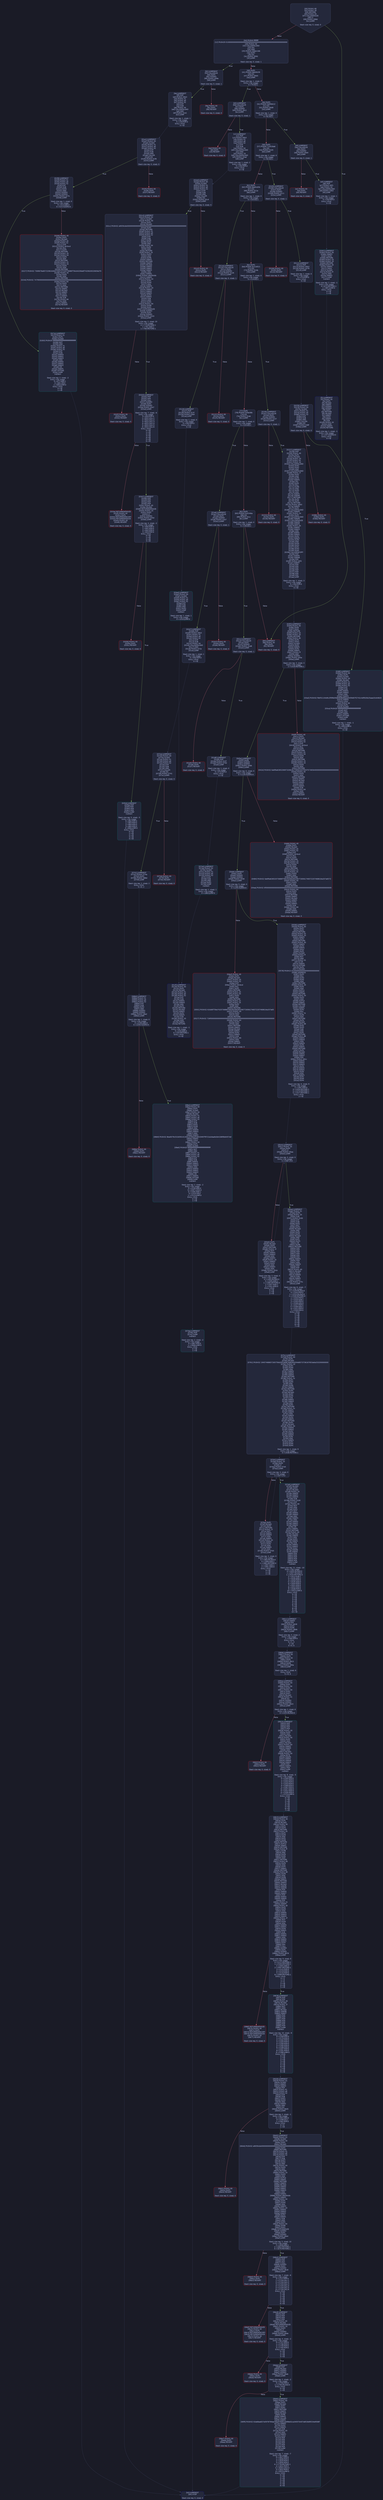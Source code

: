 digraph G {
    node [shape=box, style="filled, rounded", color="#565f89", fontcolor="#c0caf5", fontname="Helvetica", fillcolor="#24283b"];
    edge [color="#414868", fontcolor="#c0caf5", fontname="Helvetica"];
    bgcolor="#1a1b26";
    0 [ label = "[00] PUSH1 80
[02] PUSH1 40
[04] MSTORE
[05] PUSH1 04
[07] CALLDATASIZE
[08] LT
[09] PUSH2 008d
[0c] JUMPI

Stack size req: 0, sizeΔ: 0
" shape = invhouse]
    1 [ label = "[0d] PUSH4 ffffffff
[12] PUSH29 0100000000000000000000000000000000000000000000000000000000
[30] PUSH1 00
[32] CALLDATALOAD
[33] DIV
[34] AND
[35] PUSH4 046dc166
[3a] DUP2
[3b] EQ
[3c] PUSH2 0092
[3f] JUMPI

Stack size req: 0, sizeΔ: 1
"]
    2 [ label = "[40] DUP1
[41] PUSH4 06b091f9
[46] EQ
[47] PUSH2 00b5
[4a] JUMPI

Stack size req: 1, sizeΔ: 0
Entry->Op usage:
	0->70:EQ:1
"]
    3 [ label = "[4b] DUP1
[4c] PUSH4 5d00bb12
[51] EQ
[52] PUSH2 00d9
[55] JUMPI

Stack size req: 1, sizeΔ: 0
Entry->Op usage:
	0->81:EQ:1
"]
    4 [ label = "[56] DUP1
[57] PUSH4 715018a6
[5c] EQ
[5d] PUSH2 0105
[60] JUMPI

Stack size req: 1, sizeΔ: 0
Entry->Op usage:
	0->92:EQ:1
"]
    5 [ label = "[61] DUP1
[62] PUSH4 8da5cb5b
[67] EQ
[68] PUSH2 011a
[6b] JUMPI

Stack size req: 1, sizeΔ: 0
Entry->Op usage:
	0->103:EQ:1
"]
    6 [ label = "[6c] DUP1
[6d] PUSH4 dc21d521
[72] EQ
[73] PUSH2 014b
[76] JUMPI

Stack size req: 1, sizeΔ: 0
Entry->Op usage:
	0->114:EQ:1
"]
    7 [ label = "[77] DUP1
[78] PUSH4 f2fde38b
[7d] EQ
[7e] PUSH2 01ab
[81] JUMPI

Stack size req: 1, sizeΔ: 0
Entry->Op usage:
	0->125:EQ:1
"]
    8 [ label = "[82] DUP1
[83] PUSH4 fc0c546a
[88] EQ
[89] PUSH2 01cc
[8c] JUMPI

Stack size req: 1, sizeΔ: 0
Entry->Op usage:
	0->136:EQ:1
"]
    9 [ label = "[8d] JUMPDEST
[8e] PUSH1 00
[90] DUP1
[91] REVERT

Stack size req: 0, sizeΔ: 0
" color = "red"]
    10 [ label = "[92] JUMPDEST
[93] CALLVALUE
[94] DUP1
[95] ISZERO
[96] PUSH2 009e
[99] JUMPI

Stack size req: 0, sizeΔ: 1
"]
    11 [ label = "[9a] PUSH1 00
[9c] DUP1
[9d] REVERT

Stack size req: 0, sizeΔ: 0
" color = "red"]
    12 [ label = "[9e] JUMPDEST
[9f] POP
[a0] PUSH2 00b3
[a3] PUSH1 01
[a5] PUSH1 a0
[a7] PUSH1 02
[a9] EXP
[aa] SUB
[ab] PUSH1 04
[ad] CALLDATALOAD
[ae] AND
[af] PUSH2 01e1
[b2] JUMP

Stack size req: 1, sizeΔ: 1
Entry->Op usage:
	0->159:POP:0
Entry->Exit:
	0->😵
"]
    13 [ label = "[b3] JUMPDEST
[b4] STOP

Stack size req: 0, sizeΔ: 0
" color = "darkblue"]
    14 [ label = "[b5] JUMPDEST
[b6] CALLVALUE
[b7] DUP1
[b8] ISZERO
[b9] PUSH2 00c1
[bc] JUMPI

Stack size req: 0, sizeΔ: 1
"]
    15 [ label = "[bd] PUSH1 00
[bf] DUP1
[c0] REVERT

Stack size req: 0, sizeΔ: 0
" color = "red"]
    16 [ label = "[c1] JUMPDEST
[c2] POP
[c3] PUSH2 00b3
[c6] PUSH1 01
[c8] PUSH1 a0
[ca] PUSH1 02
[cc] EXP
[cd] SUB
[ce] PUSH1 04
[d0] CALLDATALOAD
[d1] AND
[d2] PUSH1 24
[d4] CALLDATALOAD
[d5] PUSH2 02ad
[d8] JUMP

Stack size req: 1, sizeΔ: 2
Entry->Op usage:
	0->194:POP:0
Entry->Exit:
	0->😵
"]
    17 [ label = "[d9] JUMPDEST
[da] CALLVALUE
[db] DUP1
[dc] ISZERO
[dd] PUSH2 00e5
[e0] JUMPI

Stack size req: 0, sizeΔ: 1
"]
    18 [ label = "[e1] PUSH1 00
[e3] DUP1
[e4] REVERT

Stack size req: 0, sizeΔ: 0
" color = "red"]
    19 [ label = "[e5] JUMPDEST
[e6] POP
[e7] PUSH2 00f1
[ea] PUSH1 04
[ec] CALLDATALOAD
[ed] PUSH2 0363
[f0] JUMP

Stack size req: 1, sizeΔ: 1
Entry->Op usage:
	0->230:POP:0
Entry->Exit:
	0->😵
"]
    20 [ label = "[f1] JUMPDEST
[f2] PUSH1 40
[f4] DUP1
[f5] MLOAD
[f6] SWAP2
[f7] ISZERO
[f8] ISZERO
[f9] DUP3
[fa] MSTORE
[fb] MLOAD
[fc] SWAP1
[fd] DUP2
[fe] SWAP1
[ff] SUB
[0100] PUSH1 20
[0102] ADD
[0103] SWAP1
[0104] RETURN

Stack size req: 1, sizeΔ: -1
Entry->Op usage:
	0->247:ISZERO:0
Entry->Exit:
	0->😵
" color = "darkblue"]
    21 [ label = "[0105] JUMPDEST
[0106] CALLVALUE
[0107] DUP1
[0108] ISZERO
[0109] PUSH2 0111
[010c] JUMPI

Stack size req: 0, sizeΔ: 1
"]
    22 [ label = "[010d] PUSH1 00
[010f] DUP1
[0110] REVERT

Stack size req: 0, sizeΔ: 0
" color = "red"]
    23 [ label = "[0111] JUMPDEST
[0112] POP
[0113] PUSH2 00b3
[0116] PUSH2 0378
[0119] JUMP

Stack size req: 1, sizeΔ: 0
Entry->Op usage:
	0->274:POP:0
Entry->Exit:
	0->😵
"]
    24 [ label = "[011a] JUMPDEST
[011b] CALLVALUE
[011c] DUP1
[011d] ISZERO
[011e] PUSH2 0126
[0121] JUMPI

Stack size req: 0, sizeΔ: 1
"]
    25 [ label = "[0122] PUSH1 00
[0124] DUP1
[0125] REVERT

Stack size req: 0, sizeΔ: 0
" color = "red"]
    26 [ label = "[0126] JUMPDEST
[0127] POP
[0128] PUSH2 012f
[012b] PUSH2 03e4
[012e] JUMP

Stack size req: 1, sizeΔ: 0
Entry->Op usage:
	0->295:POP:0
Entry->Exit:
	0->😵
"]
    27 [ label = "[012f] JUMPDEST
[0130] PUSH1 40
[0132] DUP1
[0133] MLOAD
[0134] PUSH1 01
[0136] PUSH1 a0
[0138] PUSH1 02
[013a] EXP
[013b] SUB
[013c] SWAP1
[013d] SWAP3
[013e] AND
[013f] DUP3
[0140] MSTORE
[0141] MLOAD
[0142] SWAP1
[0143] DUP2
[0144] SWAP1
[0145] SUB
[0146] PUSH1 20
[0148] ADD
[0149] SWAP1
[014a] RETURN

Stack size req: 1, sizeΔ: -1
Entry->Op usage:
	0->318:AND:0
	0->320:MSTORE:1
Entry->Exit:
	0->😵
" color = "darkblue"]
    28 [ label = "[014b] JUMPDEST
[014c] CALLVALUE
[014d] DUP1
[014e] ISZERO
[014f] PUSH2 0157
[0152] JUMPI

Stack size req: 0, sizeΔ: 1
"]
    29 [ label = "[0153] PUSH1 00
[0155] DUP1
[0156] REVERT

Stack size req: 0, sizeΔ: 0
" color = "red"]
    30 [ label = "[0157] JUMPDEST
[0158] POP
[0159] PUSH1 40
[015b] DUP1
[015c] MLOAD
[015d] PUSH1 20
[015f] PUSH1 04
[0161] PUSH1 44
[0163] CALLDATALOAD
[0164] DUP2
[0165] DUP2
[0166] ADD
[0167] CALLDATALOAD
[0168] PUSH1 1f
[016a] DUP2
[016b] ADD
[016c] DUP5
[016d] SWAP1
[016e] DIV
[016f] DUP5
[0170] MUL
[0171] DUP6
[0172] ADD
[0173] DUP5
[0174] ADD
[0175] SWAP1
[0176] SWAP6
[0177] MSTORE
[0178] DUP5
[0179] DUP5
[017a] MSTORE
[017b] PUSH2 00b3
[017e] SWAP5
[017f] DUP3
[0180] CALLDATALOAD
[0181] SWAP5
[0182] PUSH1 24
[0184] DUP1
[0185] CALLDATALOAD
[0186] SWAP6
[0187] CALLDATASIZE
[0188] SWAP6
[0189] SWAP5
[018a] PUSH1 64
[018c] SWAP5
[018d] SWAP3
[018e] ADD
[018f] SWAP2
[0190] SWAP1
[0191] DUP2
[0192] SWAP1
[0193] DUP5
[0194] ADD
[0195] DUP4
[0196] DUP3
[0197] DUP1
[0198] DUP3
[0199] DUP5
[019a] CALLDATACOPY
[019b] POP
[019c] SWAP5
[019d] SWAP8
[019e] POP
[019f] PUSH2 03f3
[01a2] SWAP7
[01a3] POP
[01a4] POP
[01a5] POP
[01a6] POP
[01a7] POP
[01a8] POP
[01a9] POP
[01aa] JUMP

Stack size req: 1, sizeΔ: 3
Entry->Op usage:
	0->344:POP:0
Entry->Exit:
	0->😵
"]
    31 [ label = "[01ab] JUMPDEST
[01ac] CALLVALUE
[01ad] DUP1
[01ae] ISZERO
[01af] PUSH2 01b7
[01b2] JUMPI

Stack size req: 0, sizeΔ: 1
"]
    32 [ label = "[01b3] PUSH1 00
[01b5] DUP1
[01b6] REVERT

Stack size req: 0, sizeΔ: 0
" color = "red"]
    33 [ label = "[01b7] JUMPDEST
[01b8] POP
[01b9] PUSH2 00b3
[01bc] PUSH1 01
[01be] PUSH1 a0
[01c0] PUSH1 02
[01c2] EXP
[01c3] SUB
[01c4] PUSH1 04
[01c6] CALLDATALOAD
[01c7] AND
[01c8] PUSH2 072a
[01cb] JUMP

Stack size req: 1, sizeΔ: 1
Entry->Op usage:
	0->440:POP:0
Entry->Exit:
	0->😵
"]
    34 [ label = "[01cc] JUMPDEST
[01cd] CALLVALUE
[01ce] DUP1
[01cf] ISZERO
[01d0] PUSH2 01d8
[01d3] JUMPI

Stack size req: 0, sizeΔ: 1
"]
    35 [ label = "[01d4] PUSH1 00
[01d6] DUP1
[01d7] REVERT

Stack size req: 0, sizeΔ: 0
" color = "red"]
    36 [ label = "[01d8] JUMPDEST
[01d9] POP
[01da] PUSH2 012f
[01dd] PUSH2 074d
[01e0] JUMP

Stack size req: 1, sizeΔ: 0
Entry->Op usage:
	0->473:POP:0
Entry->Exit:
	0->😵
"]
    37 [ label = "[01e1] JUMPDEST
[01e2] PUSH1 00
[01e4] SLOAD
[01e5] PUSH1 01
[01e7] PUSH1 a0
[01e9] PUSH1 02
[01eb] EXP
[01ec] SUB
[01ed] AND
[01ee] CALLER
[01ef] EQ
[01f0] PUSH2 01f8
[01f3] JUMPI

Stack size req: 0, sizeΔ: 0
"]
    38 [ label = "[01f4] PUSH1 00
[01f6] DUP1
[01f7] REVERT

Stack size req: 0, sizeΔ: 0
" color = "red"]
    39 [ label = "[01f8] JUMPDEST
[01f9] PUSH1 01
[01fb] PUSH1 a0
[01fd] PUSH1 02
[01ff] EXP
[0200] SUB
[0201] DUP2
[0202] AND
[0203] ISZERO
[0204] ISZERO
[0205] PUSH2 027e
[0208] JUMPI

Stack size req: 1, sizeΔ: 0
Entry->Op usage:
	0->514:AND:0
	0->515:ISZERO:0
"]
    40 [ label = "[0209] PUSH1 40
[020b] DUP1
[020c] MLOAD
[020d] PUSH1 e5
[020f] PUSH1 02
[0211] EXP
[0212] PUSH3 461bcd
[0216] MUL
[0217] DUP2
[0218] MSTORE
[0219] PUSH1 20
[021b] PUSH1 04
[021d] DUP3
[021e] ADD
[021f] MSTORE
[0220] PUSH1 22
[0222] PUSH1 24
[0224] DUP3
[0225] ADD
[0226] MSTORE
[0227] PUSH32 7369676e657220616464726573732073686f756c64206e6f7420626520656d70
[0248] PUSH1 44
[024a] DUP3
[024b] ADD
[024c] MSTORE
[024d] PUSH32 7479000000000000000000000000000000000000000000000000000000000000
[026e] PUSH1 64
[0270] DUP3
[0271] ADD
[0272] MSTORE
[0273] SWAP1
[0274] MLOAD
[0275] SWAP1
[0276] DUP2
[0277] SWAP1
[0278] SUB
[0279] PUSH1 84
[027b] ADD
[027c] SWAP1
[027d] REVERT

Stack size req: 0, sizeΔ: 0
" color = "red"]
    41 [ label = "[027e] JUMPDEST
[027f] PUSH1 01
[0281] DUP1
[0282] SLOAD
[0283] PUSH20 ffffffffffffffffffffffffffffffffffffffff
[0298] NOT
[0299] AND
[029a] PUSH1 01
[029c] PUSH1 a0
[029e] PUSH1 02
[02a0] EXP
[02a1] SUB
[02a2] SWAP3
[02a3] SWAP1
[02a4] SWAP3
[02a5] AND
[02a6] SWAP2
[02a7] SWAP1
[02a8] SWAP2
[02a9] OR
[02aa] SWAP1
[02ab] SSTORE
[02ac] JUMP
Indirect!

Stack size req: 2, sizeΔ: -2
Entry->Op usage:
	0->677:AND:1
	0->681:OR:0
	1->684:JUMP:0
Entry->Exit:
	0->😵
	1->😵
" color = "teal"]
    42 [ label = "[02ad] JUMPDEST
[02ae] PUSH1 00
[02b0] SLOAD
[02b1] PUSH1 01
[02b3] PUSH1 a0
[02b5] PUSH1 02
[02b7] EXP
[02b8] SUB
[02b9] AND
[02ba] CALLER
[02bb] EQ
[02bc] PUSH2 02c4
[02bf] JUMPI

Stack size req: 0, sizeΔ: 0
"]
    43 [ label = "[02c0] PUSH1 00
[02c2] DUP1
[02c3] REVERT

Stack size req: 0, sizeΔ: 0
" color = "red"]
    44 [ label = "[02c4] JUMPDEST
[02c5] PUSH1 02
[02c7] SLOAD
[02c8] PUSH1 40
[02ca] DUP1
[02cb] MLOAD
[02cc] PUSH32 a9059cbb00000000000000000000000000000000000000000000000000000000
[02ed] DUP2
[02ee] MSTORE
[02ef] PUSH1 01
[02f1] PUSH1 a0
[02f3] PUSH1 02
[02f5] EXP
[02f6] SUB
[02f7] DUP6
[02f8] DUP2
[02f9] AND
[02fa] PUSH1 04
[02fc] DUP4
[02fd] ADD
[02fe] MSTORE
[02ff] PUSH1 24
[0301] DUP3
[0302] ADD
[0303] DUP6
[0304] SWAP1
[0305] MSTORE
[0306] SWAP2
[0307] MLOAD
[0308] SWAP2
[0309] SWAP1
[030a] SWAP3
[030b] AND
[030c] SWAP2
[030d] PUSH4 a9059cbb
[0312] SWAP2
[0313] PUSH1 44
[0315] DUP1
[0316] DUP4
[0317] ADD
[0318] SWAP3
[0319] PUSH1 20
[031b] SWAP3
[031c] SWAP2
[031d] SWAP1
[031e] DUP3
[031f] SWAP1
[0320] SUB
[0321] ADD
[0322] DUP2
[0323] PUSH1 00
[0325] DUP8
[0326] DUP1
[0327] EXTCODESIZE
[0328] ISZERO
[0329] DUP1
[032a] ISZERO
[032b] PUSH2 0333
[032e] JUMPI

Stack size req: 2, sizeΔ: 10
Entry->Op usage:
	0->773:MSTORE:1
	1->761:AND:1
	1->766:MSTORE:1
"]
    45 [ label = "[032f] PUSH1 00
[0331] DUP1
[0332] REVERT

Stack size req: 0, sizeΔ: 0
" color = "red"]
    46 [ label = "[0333] JUMPDEST
[0334] POP
[0335] GAS
[0336] CALL
[0337] ISZERO
[0338] DUP1
[0339] ISZERO
[033a] PUSH2 0347
[033d] JUMPI

Stack size req: 7, sizeΔ: -6
Entry->Op usage:
	0->820:POP:0
	1->822:CALL:1
	2->822:CALL:2
	3->822:CALL:3
	4->822:CALL:4
	5->822:CALL:5
	6->822:CALL:6
Entry->Exit:
	0->😵
	1->😵
	2->😵
	3->😵
	4->😵
	5->😵
	6->😵
"]
    47 [ label = "[033e] RETURNDATASIZE
[033f] PUSH1 00
[0341] DUP1
[0342] RETURNDATACOPY
[0343] RETURNDATASIZE
[0344] PUSH1 00
[0346] REVERT

Stack size req: 0, sizeΔ: 0
" color = "red"]
    48 [ label = "[0347] JUMPDEST
[0348] POP
[0349] POP
[034a] POP
[034b] POP
[034c] PUSH1 40
[034e] MLOAD
[034f] RETURNDATASIZE
[0350] PUSH1 20
[0352] DUP2
[0353] LT
[0354] ISZERO
[0355] PUSH2 035d
[0358] JUMPI

Stack size req: 4, sizeΔ: -2
Entry->Op usage:
	0->840:POP:0
	1->841:POP:0
	2->842:POP:0
	3->843:POP:0
Entry->Exit:
	0->😵
	1->😵
	2->😵
	3->😵
"]
    49 [ label = "[0359] PUSH1 00
[035b] DUP1
[035c] REVERT

Stack size req: 0, sizeΔ: 0
" color = "red"]
    50 [ label = "[035d] JUMPDEST
[035e] POP
[035f] POP
[0360] POP
[0361] POP
[0362] JUMP
Indirect!

Stack size req: 5, sizeΔ: -5
Entry->Op usage:
	0->862:POP:0
	1->863:POP:0
	2->864:POP:0
	3->865:POP:0
	4->866:JUMP:0
Entry->Exit:
	0->😵
	1->😵
	2->😵
	3->😵
	4->😵
" color = "teal"]
    51 [ label = "[0363] JUMPDEST
[0364] PUSH1 00
[0366] SWAP1
[0367] DUP2
[0368] MSTORE
[0369] PUSH1 03
[036b] PUSH1 20
[036d] MSTORE
[036e] PUSH1 40
[0370] SWAP1
[0371] SHA3
[0372] SLOAD
[0373] PUSH1 ff
[0375] AND
[0376] SWAP1
[0377] JUMP
Indirect!

Stack size req: 2, sizeΔ: -1
Entry->Op usage:
	0->872:MSTORE:1
	1->887:JUMP:0
Entry->Exit:
	0->😵
	1->😵
" color = "teal"]
    52 [ label = "[0378] JUMPDEST
[0379] PUSH1 00
[037b] SLOAD
[037c] PUSH1 01
[037e] PUSH1 a0
[0380] PUSH1 02
[0382] EXP
[0383] SUB
[0384] AND
[0385] CALLER
[0386] EQ
[0387] PUSH2 038f
[038a] JUMPI

Stack size req: 0, sizeΔ: 0
"]
    53 [ label = "[038b] PUSH1 00
[038d] DUP1
[038e] REVERT

Stack size req: 0, sizeΔ: 0
" color = "red"]
    54 [ label = "[038f] JUMPDEST
[0390] PUSH1 00
[0392] DUP1
[0393] SLOAD
[0394] PUSH1 40
[0396] MLOAD
[0397] PUSH1 01
[0399] PUSH1 a0
[039b] PUSH1 02
[039d] EXP
[039e] SUB
[039f] SWAP1
[03a0] SWAP2
[03a1] AND
[03a2] SWAP2
[03a3] PUSH32 f8df31144d9c2f0f6b59d69b8b98abd5459d07f2742c4df920b25aae33c64820
[03c4] SWAP2
[03c5] LOG2
[03c6] PUSH1 00
[03c8] DUP1
[03c9] SLOAD
[03ca] PUSH20 ffffffffffffffffffffffffffffffffffffffff
[03df] NOT
[03e0] AND
[03e1] SWAP1
[03e2] SSTORE
[03e3] JUMP
Indirect!

Stack size req: 1, sizeΔ: -1
Entry->Op usage:
	0->995:JUMP:0
Entry->Exit:
	0->😵
" color = "teal"]
    55 [ label = "[03e4] JUMPDEST
[03e5] PUSH1 00
[03e7] SLOAD
[03e8] PUSH1 01
[03ea] PUSH1 a0
[03ec] PUSH1 02
[03ee] EXP
[03ef] SUB
[03f0] AND
[03f1] DUP2
[03f2] JUMP
Indirect!

Stack size req: 1, sizeΔ: 1
Entry->Op usage:
	0->1010:JUMP:0
" color = "teal"]
    56 [ label = "[03f3] JUMPDEST
[03f4] PUSH1 00
[03f6] DUP4
[03f7] DUP2
[03f8] MSTORE
[03f9] PUSH1 03
[03fb] PUSH1 20
[03fd] MSTORE
[03fe] PUSH1 40
[0400] DUP2
[0401] SHA3
[0402] SLOAD
[0403] DUP2
[0404] SWAP1
[0405] DUP2
[0406] SWAP1
[0407] PUSH1 ff
[0409] AND
[040a] ISZERO
[040b] PUSH2 045e
[040e] JUMPI

Stack size req: 3, sizeΔ: 3
Entry->Op usage:
	2->1016:MSTORE:1
"]
    57 [ label = "[040f] PUSH1 40
[0411] DUP1
[0412] MLOAD
[0413] PUSH1 e5
[0415] PUSH1 02
[0417] EXP
[0418] PUSH3 461bcd
[041c] MUL
[041d] DUP2
[041e] MSTORE
[041f] PUSH1 20
[0421] PUSH1 04
[0423] DUP3
[0424] ADD
[0425] MSTORE
[0426] PUSH1 15
[0428] PUSH1 24
[042a] DUP3
[042b] ADD
[042c] MSTORE
[042d] PUSH32 6e6f6e636520697320616c726561647920757365640000000000000000000000
[044e] PUSH1 44
[0450] DUP3
[0451] ADD
[0452] MSTORE
[0453] SWAP1
[0454] MLOAD
[0455] SWAP1
[0456] DUP2
[0457] SWAP1
[0458] SUB
[0459] PUSH1 64
[045b] ADD
[045c] SWAP1
[045d] REVERT

Stack size req: 0, sizeΔ: 0
" color = "red"]
    58 [ label = "[045e] JUMPDEST
[045f] DUP6
[0460] ISZERO
[0461] ISZERO
[0462] PUSH2 04db
[0465] JUMPI

Stack size req: 6, sizeΔ: 0
Entry->Op usage:
	5->1120:ISZERO:0
"]
    59 [ label = "[0466] PUSH1 40
[0468] DUP1
[0469] MLOAD
[046a] PUSH1 e5
[046c] PUSH1 02
[046e] EXP
[046f] PUSH3 461bcd
[0473] MUL
[0474] DUP2
[0475] MSTORE
[0476] PUSH1 20
[0478] PUSH1 04
[047a] DUP3
[047b] ADD
[047c] MSTORE
[047d] PUSH1 21
[047f] PUSH1 24
[0481] DUP3
[0482] ADD
[0483] MSTORE
[0484] PUSH32 6e6f6e63652073686f756c642062652067726561746572207468616e207a6572
[04a5] PUSH1 44
[04a7] DUP3
[04a8] ADD
[04a9] MSTORE
[04aa] PUSH32 6f00000000000000000000000000000000000000000000000000000000000000
[04cb] PUSH1 64
[04cd] DUP3
[04ce] ADD
[04cf] MSTORE
[04d0] SWAP1
[04d1] MLOAD
[04d2] SWAP1
[04d3] DUP2
[04d4] SWAP1
[04d5] SUB
[04d6] PUSH1 84
[04d8] ADD
[04d9] SWAP1
[04da] REVERT

Stack size req: 0, sizeΔ: 0
" color = "red"]
    60 [ label = "[04db] JUMPDEST
[04dc] DUP5
[04dd] ISZERO
[04de] ISZERO
[04df] PUSH2 0558
[04e2] JUMPI

Stack size req: 5, sizeΔ: 0
Entry->Op usage:
	4->1245:ISZERO:0
"]
    61 [ label = "[04e3] PUSH1 40
[04e5] DUP1
[04e6] MLOAD
[04e7] PUSH1 e5
[04e9] PUSH1 02
[04eb] EXP
[04ec] PUSH3 461bcd
[04f0] MUL
[04f1] DUP2
[04f2] MSTORE
[04f3] PUSH1 20
[04f5] PUSH1 04
[04f7] DUP3
[04f8] ADD
[04f9] MSTORE
[04fa] PUSH1 22
[04fc] PUSH1 24
[04fe] DUP3
[04ff] ADD
[0500] MSTORE
[0501] PUSH32 616d6f756e742073686f756c642062652067726561746572207468616e207a65
[0522] PUSH1 44
[0524] DUP3
[0525] ADD
[0526] MSTORE
[0527] PUSH32 726f000000000000000000000000000000000000000000000000000000000000
[0548] PUSH1 64
[054a] DUP3
[054b] ADD
[054c] MSTORE
[054d] SWAP1
[054e] MLOAD
[054f] SWAP1
[0550] DUP2
[0551] SWAP1
[0552] SUB
[0553] PUSH1 84
[0555] ADD
[0556] SWAP1
[0557] REVERT

Stack size req: 0, sizeΔ: 0
" color = "red"]
    62 [ label = "[0558] JUMPDEST
[0559] PUSH1 00
[055b] DUP7
[055c] DUP2
[055d] MSTORE
[055e] PUSH1 03
[0560] PUSH1 20
[0562] SWAP1
[0563] DUP2
[0564] MSTORE
[0565] PUSH1 40
[0567] SWAP2
[0568] DUP3
[0569] SWAP1
[056a] SHA3
[056b] DUP1
[056c] SLOAD
[056d] PUSH1 ff
[056f] NOT
[0570] AND
[0571] PUSH1 01
[0573] OR
[0574] SWAP1
[0575] SSTORE
[0576] DUP2
[0577] MLOAD
[0578] PUSH13 01000000000000000000000000
[0586] ADDRESS
[0587] DUP2
[0588] MUL
[0589] DUP3
[058a] DUP5
[058b] ADD
[058c] MSTORE
[058d] PUSH1 34
[058f] DUP3
[0590] ADD
[0591] DUP11
[0592] SWAP1
[0593] MSTORE
[0594] PUSH1 54
[0596] DUP3
[0597] ADD
[0598] DUP10
[0599] SWAP1
[059a] MSTORE
[059b] CALLER
[059c] SWAP1
[059d] DUP2
[059e] MUL
[059f] PUSH1 74
[05a1] DUP4
[05a2] ADD
[05a3] MSTORE
[05a4] DUP4
[05a5] MLOAD
[05a6] PUSH1 68
[05a8] DUP2
[05a9] DUP5
[05aa] SUB
[05ab] ADD
[05ac] DUP2
[05ad] MSTORE
[05ae] PUSH1 88
[05b0] SWAP1
[05b1] SWAP3
[05b2] ADD
[05b3] SWAP4
[05b4] DUP5
[05b5] SWAP1
[05b6] MSTORE
[05b7] DUP2
[05b8] MLOAD
[05b9] SWAP1
[05ba] SWAP7
[05bb] POP
[05bc] PUSH2 061c
[05bf] SWAP4
[05c0] SWAP2
[05c1] SWAP3
[05c2] DUP3
[05c3] SWAP2
[05c4] SWAP1
[05c5] DUP5
[05c6] ADD
[05c7] SWAP1
[05c8] DUP1
[05c9] DUP4
[05ca] DUP4

Stack size req: 6, sizeΔ: 9
Entry->Op usage:
	2->1467:POP:0
	4->1434:MSTORE:1
	5->1373:MSTORE:1
	5->1427:MSTORE:1
Entry->Exit:
	2->😵
"]
    63 [ label = "[05cb] JUMPDEST
[05cc] PUSH1 20
[05ce] DUP4
[05cf] LT
[05d0] PUSH2 05ea
[05d3] JUMPI

Stack size req: 3, sizeΔ: 0
Entry->Op usage:
	2->1487:LT:0
"]
    64 [ label = "[05d4] DUP1
[05d5] MLOAD
[05d6] DUP3
[05d7] MSTORE
[05d8] PUSH1 1f
[05da] NOT
[05db] SWAP1
[05dc] SWAP3
[05dd] ADD
[05de] SWAP2
[05df] PUSH1 20
[05e1] SWAP2
[05e2] DUP3
[05e3] ADD
[05e4] SWAP2
[05e5] ADD
[05e6] PUSH2 05cb
[05e9] JUMP

Stack size req: 3, sizeΔ: 0
Entry->Op usage:
	0->1493:MLOAD:0
	0->1509:ADD:1
	1->1495:MSTORE:0
	1->1507:ADD:1
	2->1501:ADD:0
Entry->Exit:
	0->😵
	1->😵
	2->😵
"]
    65 [ label = "[05ea] JUMPDEST
[05eb] PUSH1 01
[05ed] DUP4
[05ee] PUSH1 20
[05f0] SUB
[05f1] PUSH2 0100
[05f4] EXP
[05f5] SUB
[05f6] DUP1
[05f7] NOT
[05f8] DUP3
[05f9] MLOAD
[05fa] AND
[05fb] DUP2
[05fc] DUP5
[05fd] MLOAD
[05fe] AND
[05ff] DUP1
[0600] DUP3
[0601] OR
[0602] DUP6
[0603] MSTORE
[0604] POP
[0605] POP
[0606] POP
[0607] POP
[0608] POP
[0609] POP
[060a] SWAP1
[060b] POP
[060c] ADD
[060d] SWAP2
[060e] POP
[060f] POP
[0610] PUSH1 40
[0612] MLOAD
[0613] DUP1
[0614] SWAP2
[0615] SUB
[0616] SWAP1
[0617] SHA3
[0618] PUSH2 075c
[061b] JUMP

Stack size req: 8, sizeΔ: -7
Entry->Op usage:
	0->1529:MLOAD:0
	0->1543:POP:0
	1->1533:MLOAD:0
	1->1539:MSTORE:0
	1->1544:POP:0
	2->1520:SUB:1
	2->1545:POP:0
	3->1548:ADD:0
	4->1547:POP:0
	5->1548:ADD:1
	6->1551:POP:0
	7->1550:POP:0
Entry->Exit:
	0->😵
	1->😵
	2->😵
	3->😵
	4->😵
	5->😵
	6->😵
	7->😵
"]
    66 [ label = "[061c] JUMPDEST
[061d] SWAP2
[061e] POP
[061f] PUSH2 0628
[0622] DUP3
[0623] DUP6
[0624] PUSH2 0806
[0627] JUMP

Stack size req: 5, sizeΔ: 2
Entry->Op usage:
	2->1566:POP:0
Entry->Exit:
	0->1, 4
	2->😵
	4->0, 6
"]
    67 [ label = "[0628] JUMPDEST
[0629] PUSH1 01
[062b] SLOAD
[062c] SWAP1
[062d] SWAP2
[062e] POP
[062f] PUSH1 01
[0631] PUSH1 a0
[0633] PUSH1 02
[0635] EXP
[0636] SUB
[0637] DUP1
[0638] DUP4
[0639] AND
[063a] SWAP2
[063b] AND
[063c] EQ
[063d] PUSH2 0645
[0640] JUMPI

Stack size req: 2, sizeΔ: -1
Entry->Op usage:
	0->1593:AND:0
	0->1596:EQ:1
	1->1582:POP:0
Entry->Exit:
	0->0
	1->😵
"]
    68 [ label = "[0641] PUSH1 00
[0643] DUP1
[0644] REVERT

Stack size req: 0, sizeΔ: 0
" color = "red"]
    69 [ label = "[0645] JUMPDEST
[0646] PUSH1 02
[0648] SLOAD
[0649] PUSH1 40
[064b] DUP1
[064c] MLOAD
[064d] PUSH32 a9059cbb00000000000000000000000000000000000000000000000000000000
[066e] DUP2
[066f] MSTORE
[0670] PUSH1 01
[0672] PUSH1 a0
[0674] PUSH1 02
[0676] EXP
[0677] SUB
[0678] DUP7
[0679] DUP2
[067a] AND
[067b] PUSH1 04
[067d] DUP4
[067e] ADD
[067f] MSTORE
[0680] PUSH1 24
[0682] DUP3
[0683] ADD
[0684] DUP10
[0685] SWAP1
[0686] MSTORE
[0687] SWAP2
[0688] MLOAD
[0689] SWAP2
[068a] SWAP1
[068b] SWAP3
[068c] AND
[068d] SWAP2
[068e] PUSH4 a9059cbb
[0693] SWAP2
[0694] PUSH1 44
[0696] DUP1
[0697] DUP4
[0698] ADD
[0699] SWAP3
[069a] PUSH1 20
[069c] SWAP3
[069d] SWAP2
[069e] SWAP1
[069f] DUP3
[06a0] SWAP1
[06a1] SUB
[06a2] ADD
[06a3] DUP2
[06a4] PUSH1 00
[06a6] DUP8
[06a7] DUP1
[06a8] EXTCODESIZE
[06a9] ISZERO
[06aa] DUP1
[06ab] ISZERO
[06ac] PUSH2 06b4
[06af] JUMPI

Stack size req: 5, sizeΔ: 10
Entry->Op usage:
	2->1658:AND:1
	2->1663:MSTORE:1
	4->1670:MSTORE:1
"]
    70 [ label = "[06b0] PUSH1 00
[06b2] DUP1
[06b3] REVERT

Stack size req: 0, sizeΔ: 0
" color = "red"]
    71 [ label = "[06b4] JUMPDEST
[06b5] POP
[06b6] GAS
[06b7] CALL
[06b8] ISZERO
[06b9] DUP1
[06ba] ISZERO
[06bb] PUSH2 06c8
[06be] JUMPI

Stack size req: 7, sizeΔ: -6
Entry->Op usage:
	0->1717:POP:0
	1->1719:CALL:1
	2->1719:CALL:2
	3->1719:CALL:3
	4->1719:CALL:4
	5->1719:CALL:5
	6->1719:CALL:6
Entry->Exit:
	0->😵
	1->😵
	2->😵
	3->😵
	4->😵
	5->😵
	6->😵
"]
    72 [ label = "[06bf] RETURNDATASIZE
[06c0] PUSH1 00
[06c2] DUP1
[06c3] RETURNDATACOPY
[06c4] RETURNDATASIZE
[06c5] PUSH1 00
[06c7] REVERT

Stack size req: 0, sizeΔ: 0
" color = "red"]
    73 [ label = "[06c8] JUMPDEST
[06c9] POP
[06ca] POP
[06cb] POP
[06cc] POP
[06cd] PUSH1 40
[06cf] MLOAD
[06d0] RETURNDATASIZE
[06d1] PUSH1 20
[06d3] DUP2
[06d4] LT
[06d5] ISZERO
[06d6] PUSH2 06de
[06d9] JUMPI

Stack size req: 4, sizeΔ: -2
Entry->Op usage:
	0->1737:POP:0
	1->1738:POP:0
	2->1739:POP:0
	3->1740:POP:0
Entry->Exit:
	0->😵
	1->😵
	2->😵
	3->😵
"]
    74 [ label = "[06da] PUSH1 00
[06dc] DUP1
[06dd] REVERT

Stack size req: 0, sizeΔ: 0
" color = "red"]
    75 [ label = "[06de] JUMPDEST
[06df] POP
[06e0] MLOAD
[06e1] ISZERO
[06e2] ISZERO
[06e3] PUSH2 06eb
[06e6] JUMPI

Stack size req: 2, sizeΔ: -2
Entry->Op usage:
	0->1759:POP:0
	1->1760:MLOAD:0
Entry->Exit:
	0->😵
	1->😵
"]
    76 [ label = "[06e7] PUSH1 00
[06e9] DUP1
[06ea] REVERT

Stack size req: 0, sizeΔ: 0
" color = "red"]
    77 [ label = "[06eb] JUMPDEST
[06ec] PUSH1 40
[06ee] DUP1
[06ef] MLOAD
[06f0] DUP7
[06f1] DUP2
[06f2] MSTORE
[06f3] SWAP1
[06f4] MLOAD
[06f5] DUP8
[06f6] SWAP2
[06f7] CALLER
[06f8] SWAP2
[06f9] PUSH32 63a68ae837e5978794ee766a078db1dd98e02ca34057b407e853b89534e9568f
[071a] SWAP2
[071b] DUP2
[071c] SWAP1
[071d] SUB
[071e] PUSH1 20
[0720] ADD
[0721] SWAP1
[0722] LOG3
[0723] POP
[0724] POP
[0725] POP
[0726] POP
[0727] POP
[0728] POP
[0729] JUMP
Indirect!

Stack size req: 7, sizeΔ: -7
Entry->Op usage:
	0->1827:POP:0
	1->1828:POP:0
	2->1829:POP:0
	3->1830:POP:0
	4->1778:MSTORE:1
	4->1831:POP:0
	5->1826:LOG3:4
	5->1832:POP:0
	6->1833:JUMP:0
Entry->Exit:
	0->😵
	1->😵
	2->😵
	3->😵
	4->😵
	5->😵
	6->😵
" color = "teal"]
    78 [ label = "[072a] JUMPDEST
[072b] PUSH1 00
[072d] SLOAD
[072e] PUSH1 01
[0730] PUSH1 a0
[0732] PUSH1 02
[0734] EXP
[0735] SUB
[0736] AND
[0737] CALLER
[0738] EQ
[0739] PUSH2 0741
[073c] JUMPI

Stack size req: 0, sizeΔ: 0
"]
    79 [ label = "[073d] PUSH1 00
[073f] DUP1
[0740] REVERT

Stack size req: 0, sizeΔ: 0
" color = "red"]
    80 [ label = "[0741] JUMPDEST
[0742] PUSH2 074a
[0745] DUP2
[0746] PUSH2 088d
[0749] JUMP

Stack size req: 1, sizeΔ: 2
Entry->Exit:
	0->0, 2
"]
    81 [ label = "[074a] JUMPDEST
[074b] POP
[074c] JUMP
Indirect!

Stack size req: 2, sizeΔ: -2
Entry->Op usage:
	0->1867:POP:0
	1->1868:JUMP:0
Entry->Exit:
	0->😵
	1->😵
" color = "teal"]
    82 [ label = "[074d] JUMPDEST
[074e] PUSH1 02
[0750] SLOAD
[0751] PUSH1 01
[0753] PUSH1 a0
[0755] PUSH1 02
[0757] EXP
[0758] SUB
[0759] AND
[075a] DUP2
[075b] JUMP
Indirect!

Stack size req: 1, sizeΔ: 1
Entry->Op usage:
	0->1883:JUMP:0
" color = "teal"]
    83 [ label = "[075c] JUMPDEST
[075d] PUSH1 40
[075f] DUP1
[0760] MLOAD
[0761] PUSH32 19457468657265756d205369676e6564204d6573736167653a0a333200000000
[0782] PUSH1 20
[0784] DUP1
[0785] DUP4
[0786] ADD
[0787] SWAP2
[0788] SWAP1
[0789] SWAP2
[078a] MSTORE
[078b] PUSH1 3c
[078d] DUP1
[078e] DUP4
[078f] ADD
[0790] DUP6
[0791] SWAP1
[0792] MSTORE
[0793] DUP4
[0794] MLOAD
[0795] DUP1
[0796] DUP5
[0797] SUB
[0798] SWAP1
[0799] SWAP2
[079a] ADD
[079b] DUP2
[079c] MSTORE
[079d] PUSH1 5c
[079f] SWAP1
[07a0] SWAP3
[07a1] ADD
[07a2] SWAP3
[07a3] DUP4
[07a4] SWAP1
[07a5] MSTORE
[07a6] DUP2
[07a7] MLOAD
[07a8] PUSH1 00
[07aa] SWAP4
[07ab] SWAP2
[07ac] DUP3
[07ad] SWAP2
[07ae] SWAP1
[07af] DUP5
[07b0] ADD
[07b1] SWAP1
[07b2] DUP1
[07b3] DUP4
[07b4] DUP4

Stack size req: 1, sizeΔ: 9
Entry->Op usage:
	0->1938:MSTORE:1
"]
    84 [ label = "[07b5] JUMPDEST
[07b6] PUSH1 20
[07b8] DUP4
[07b9] LT
[07ba] PUSH2 07d4
[07bd] JUMPI

Stack size req: 3, sizeΔ: 0
Entry->Op usage:
	2->1977:LT:0
"]
    85 [ label = "[07be] DUP1
[07bf] MLOAD
[07c0] DUP3
[07c1] MSTORE
[07c2] PUSH1 1f
[07c4] NOT
[07c5] SWAP1
[07c6] SWAP3
[07c7] ADD
[07c8] SWAP2
[07c9] PUSH1 20
[07cb] SWAP2
[07cc] DUP3
[07cd] ADD
[07ce] SWAP2
[07cf] ADD
[07d0] PUSH2 07b5
[07d3] JUMP

Stack size req: 3, sizeΔ: 0
Entry->Op usage:
	0->1983:MLOAD:0
	0->1999:ADD:1
	1->1985:MSTORE:0
	1->1997:ADD:1
	2->1991:ADD:0
Entry->Exit:
	0->😵
	1->😵
	2->😵
"]
    86 [ label = "[07d4] JUMPDEST
[07d5] MLOAD
[07d6] DUP2
[07d7] MLOAD
[07d8] PUSH1 20
[07da] SWAP4
[07db] SWAP1
[07dc] SWAP4
[07dd] SUB
[07de] PUSH2 0100
[07e1] EXP
[07e2] PUSH1 00
[07e4] NOT
[07e5] ADD
[07e6] DUP1
[07e7] NOT
[07e8] SWAP1
[07e9] SWAP2
[07ea] AND
[07eb] SWAP3
[07ec] AND
[07ed] SWAP2
[07ee] SWAP1
[07ef] SWAP2
[07f0] OR
[07f1] SWAP1
[07f2] MSTORE
[07f3] PUSH1 40
[07f5] MLOAD
[07f6] SWAP3
[07f7] ADD
[07f8] DUP3
[07f9] SWAP1
[07fa] SUB
[07fb] SWAP1
[07fc] SWAP2
[07fd] SHA3
[07fe] SWAP6
[07ff] SWAP5
[0800] POP
[0801] POP
[0802] POP
[0803] POP
[0804] POP
[0805] JUMP
Indirect!

Stack size req: 11, sizeΔ: -10
Entry->Op usage:
	0->2005:MLOAD:0
	1->2007:MLOAD:0
	1->2034:MSTORE:0
	2->2013:SUB:1
	3->2039:ADD:1
	4->2049:POP:0
	5->2039:ADD:0
	6->2050:POP:0
	7->2051:POP:0
	8->2052:POP:0
	9->2048:POP:0
	10->2053:JUMP:0
Entry->Exit:
	0->😵
	1->😵
	2->😵
	3->😵
	4->😵
	5->😵
	6->😵
	7->😵
	8->😵
	9->😵
	10->😵
" color = "teal"]
    87 [ label = "[0806] JUMPDEST
[0807] PUSH1 00
[0809] DUP1
[080a] PUSH1 00
[080c] DUP1
[080d] PUSH2 0815
[0810] DUP6
[0811] PUSH2 090a
[0814] JUMP

Stack size req: 1, sizeΔ: 6
Entry->Exit:
	0->0, 6
"]
    88 [ label = "[0815] JUMPDEST
[0816] PUSH1 40
[0818] DUP1
[0819] MLOAD
[081a] PUSH1 00
[081c] DUP1
[081d] DUP3
[081e] MSTORE
[081f] PUSH1 20
[0821] DUP1
[0822] DUP4
[0823] ADD
[0824] DUP1
[0825] DUP6
[0826] MSTORE
[0827] DUP14
[0828] SWAP1
[0829] MSTORE
[082a] PUSH1 ff
[082c] DUP8
[082d] AND
[082e] DUP4
[082f] DUP6
[0830] ADD
[0831] MSTORE
[0832] PUSH1 60
[0834] DUP4
[0835] ADD
[0836] DUP7
[0837] SWAP1
[0838] MSTORE
[0839] PUSH1 80
[083b] DUP4
[083c] ADD
[083d] DUP6
[083e] SWAP1
[083f] MSTORE
[0840] SWAP3
[0841] MLOAD
[0842] SWAP6
[0843] SWAP9
[0844] POP
[0845] SWAP4
[0846] SWAP7
[0847] POP
[0848] SWAP2
[0849] SWAP5
[084a] POP
[084b] PUSH1 01
[084d] SWAP4
[084e] PUSH1 a0
[0850] DUP1
[0851] DUP5
[0852] ADD
[0853] SWAP5
[0854] SWAP3
[0855] SWAP4
[0856] PUSH1 1f
[0858] NOT
[0859] DUP4
[085a] ADD
[085b] SWAP4
[085c] SWAP1
[085d] DUP4
[085e] SWAP1
[085f] SUB
[0860] SWAP1
[0861] SWAP2
[0862] ADD
[0863] SWAP2
[0864] SWAP1
[0865] DUP7
[0866] GAS
[0867] CALL
[0868] ISZERO
[0869] DUP1
[086a] ISZERO
[086b] PUSH2 0878
[086e] JUMPI

Stack size req: 9, sizeΔ: 0
Entry->Op usage:
	0->2111:MSTORE:1
	1->2104:MSTORE:1
	2->2093:AND:0
	2->2097:MSTORE:1
	3->2122:POP:0
	4->2119:POP:0
	5->2116:POP:0
	8->2089:MSTORE:1
Entry->Exit:
	0->3
	1->4
	2->5
	3->😵
	4->😵
	5->😵
"]
    89 [ label = "[086f] RETURNDATASIZE
[0870] PUSH1 00
[0872] DUP1
[0873] RETURNDATACOPY
[0874] RETURNDATASIZE
[0875] PUSH1 00
[0877] REVERT

Stack size req: 0, sizeΔ: 0
" color = "red"]
    90 [ label = "[0878] JUMPDEST
[0879] POP
[087a] POP
[087b] PUSH1 40
[087d] MLOAD
[087e] PUSH1 1f
[0880] NOT
[0881] ADD
[0882] MLOAD
[0883] SWAP8
[0884] SWAP7
[0885] POP
[0886] POP
[0887] POP
[0888] POP
[0889] POP
[088a] POP
[088b] POP
[088c] JUMP
Indirect!

Stack size req: 10, sizeΔ: -9
Entry->Op usage:
	0->2169:POP:0
	1->2170:POP:0
	2->2182:POP:0
	3->2183:POP:0
	4->2184:POP:0
	5->2185:POP:0
	6->2186:POP:0
	7->2187:POP:0
	8->2181:POP:0
	9->2188:JUMP:0
Entry->Exit:
	0->😵
	1->😵
	2->😵
	3->😵
	4->😵
	5->😵
	6->😵
	7->😵
	8->😵
	9->😵
" color = "teal"]
    91 [ label = "[088d] JUMPDEST
[088e] PUSH1 01
[0890] PUSH1 a0
[0892] PUSH1 02
[0894] EXP
[0895] SUB
[0896] DUP2
[0897] AND
[0898] ISZERO
[0899] ISZERO
[089a] PUSH2 08a2
[089d] JUMPI

Stack size req: 1, sizeΔ: 0
Entry->Op usage:
	0->2199:AND:0
	0->2200:ISZERO:0
"]
    92 [ label = "[089e] PUSH1 00
[08a0] DUP1
[08a1] REVERT

Stack size req: 0, sizeΔ: 0
" color = "red"]
    93 [ label = "[08a2] JUMPDEST
[08a3] PUSH1 00
[08a5] DUP1
[08a6] SLOAD
[08a7] PUSH1 40
[08a9] MLOAD
[08aa] PUSH1 01
[08ac] PUSH1 a0
[08ae] PUSH1 02
[08b0] EXP
[08b1] SUB
[08b2] DUP1
[08b3] DUP6
[08b4] AND
[08b5] SWAP4
[08b6] SWAP3
[08b7] AND
[08b8] SWAP2
[08b9] PUSH32 8be0079c531659141344cd1fd0a4f28419497f9722a3daafe3b4186f6b6457e0
[08da] SWAP2
[08db] LOG3
[08dc] PUSH1 00
[08de] DUP1
[08df] SLOAD
[08e0] PUSH20 ffffffffffffffffffffffffffffffffffffffff
[08f5] NOT
[08f6] AND
[08f7] PUSH1 01
[08f9] PUSH1 a0
[08fb] PUSH1 02
[08fd] EXP
[08fe] SUB
[08ff] SWAP3
[0900] SWAP1
[0901] SWAP3
[0902] AND
[0903] SWAP2
[0904] SWAP1
[0905] SWAP2
[0906] OR
[0907] SWAP1
[0908] SSTORE
[0909] JUMP
Indirect!

Stack size req: 2, sizeΔ: -2
Entry->Op usage:
	0->2228:AND:0
	0->2267:LOG3:4
	0->2306:AND:1
	0->2310:OR:0
	1->2313:JUMP:0
Entry->Exit:
	0->😵
	1->😵
" color = "teal"]
    94 [ label = "[090a] JUMPDEST
[090b] PUSH1 00
[090d] DUP1
[090e] PUSH1 00
[0910] DUP1
[0911] PUSH1 00
[0913] DUP1
[0914] DUP7
[0915] MLOAD
[0916] PUSH1 41
[0918] EQ
[0919] ISZERO
[091a] ISZERO
[091b] PUSH2 0923
[091e] JUMPI

Stack size req: 1, sizeΔ: 6
Entry->Op usage:
	0->2325:MLOAD:0
"]
    95 [ label = "[091f] PUSH1 00
[0921] DUP1
[0922] REVERT

Stack size req: 0, sizeΔ: 0
" color = "red"]
    96 [ label = "[0923] JUMPDEST
[0924] POP
[0925] POP
[0926] POP
[0927] POP
[0928] PUSH1 20
[092a] DUP4
[092b] ADD
[092c] MLOAD
[092d] PUSH1 40
[092f] DUP5
[0930] ADD
[0931] MLOAD
[0932] PUSH1 60
[0934] SWAP1
[0935] SWAP5
[0936] ADD
[0937] MLOAD
[0938] PUSH1 00
[093a] BYTE
[093b] SWAP5
[093c] SWAP1
[093d] SWAP4
[093e] SWAP3
[093f] POP
[0940] SWAP1
[0941] POP
[0942] JUMP
Indirect!

Stack size req: 8, sizeΔ: -5
Entry->Op usage:
	0->2340:POP:0
	1->2341:POP:0
	2->2342:POP:0
	3->2343:POP:0
	4->2369:POP:0
	5->2367:POP:0
	6->2347:ADD:0
	6->2352:ADD:0
	6->2358:ADD:0
	7->2370:JUMP:0
Entry->Exit:
	0->😵
	1->😵
	2->😵
	3->😵
	4->😵
	5->😵
	6->😵
	7->😵
" color = "teal"]
    0 -> 1 [ label = "False" color = "#f7768e"]
    0 -> 9 [ label = "True" color = "#9ece6a"]
    1 -> 2 [ label = "False" color = "#f7768e"]
    1 -> 10 [ label = "True" color = "#9ece6a"]
    2 -> 3 [ label = "False" color = "#f7768e"]
    2 -> 14 [ label = "True" color = "#9ece6a"]
    3 -> 4 [ label = "False" color = "#f7768e"]
    3 -> 17 [ label = "True" color = "#9ece6a"]
    4 -> 5 [ label = "False" color = "#f7768e"]
    4 -> 21 [ label = "True" color = "#9ece6a"]
    5 -> 6 [ label = "False" color = "#f7768e"]
    5 -> 24 [ label = "True" color = "#9ece6a"]
    6 -> 7 [ label = "False" color = "#f7768e"]
    6 -> 28 [ label = "True" color = "#9ece6a"]
    7 -> 8 [ label = "False" color = "#f7768e"]
    7 -> 31 [ label = "True" color = "#9ece6a"]
    8 -> 9 [ label = "False" color = "#f7768e"]
    8 -> 34 [ label = "True" color = "#9ece6a"]
    10 -> 11 [ label = "False" color = "#f7768e"]
    10 -> 12 [ label = "True" color = "#9ece6a"]
    12 -> 37 [ ]
    14 -> 15 [ label = "False" color = "#f7768e"]
    14 -> 16 [ label = "True" color = "#9ece6a"]
    16 -> 42 [ ]
    17 -> 18 [ label = "False" color = "#f7768e"]
    17 -> 19 [ label = "True" color = "#9ece6a"]
    19 -> 51 [ ]
    21 -> 22 [ label = "False" color = "#f7768e"]
    21 -> 23 [ label = "True" color = "#9ece6a"]
    23 -> 52 [ ]
    24 -> 25 [ label = "False" color = "#f7768e"]
    24 -> 26 [ label = "True" color = "#9ece6a"]
    26 -> 55 [ ]
    28 -> 29 [ label = "False" color = "#f7768e"]
    28 -> 30 [ label = "True" color = "#9ece6a"]
    30 -> 56 [ ]
    31 -> 32 [ label = "False" color = "#f7768e"]
    31 -> 33 [ label = "True" color = "#9ece6a"]
    33 -> 78 [ ]
    34 -> 35 [ label = "False" color = "#f7768e"]
    34 -> 36 [ label = "True" color = "#9ece6a"]
    36 -> 82 [ ]
    37 -> 38 [ label = "False" color = "#f7768e"]
    37 -> 39 [ label = "True" color = "#9ece6a"]
    39 -> 40 [ label = "False" color = "#f7768e"]
    39 -> 41 [ label = "True" color = "#9ece6a"]
    42 -> 43 [ label = "False" color = "#f7768e"]
    42 -> 44 [ label = "True" color = "#9ece6a"]
    44 -> 45 [ label = "False" color = "#f7768e"]
    44 -> 46 [ label = "True" color = "#9ece6a"]
    46 -> 47 [ label = "False" color = "#f7768e"]
    46 -> 48 [ label = "True" color = "#9ece6a"]
    48 -> 49 [ label = "False" color = "#f7768e"]
    48 -> 50 [ label = "True" color = "#9ece6a"]
    52 -> 53 [ label = "False" color = "#f7768e"]
    52 -> 54 [ label = "True" color = "#9ece6a"]
    56 -> 57 [ label = "False" color = "#f7768e"]
    56 -> 58 [ label = "True" color = "#9ece6a"]
    58 -> 59 [ label = "False" color = "#f7768e"]
    58 -> 60 [ label = "True" color = "#9ece6a"]
    60 -> 61 [ label = "False" color = "#f7768e"]
    60 -> 62 [ label = "True" color = "#9ece6a"]
    62 -> 63 [ ]
    63 -> 64 [ label = "False" color = "#f7768e"]
    63 -> 65 [ label = "True" color = "#9ece6a"]
    64 -> 63 [ ]
    65 -> 83 [ ]
    66 -> 87 [ ]
    67 -> 68 [ label = "False" color = "#f7768e"]
    67 -> 69 [ label = "True" color = "#9ece6a"]
    69 -> 70 [ label = "False" color = "#f7768e"]
    69 -> 71 [ label = "True" color = "#9ece6a"]
    71 -> 72 [ label = "False" color = "#f7768e"]
    71 -> 73 [ label = "True" color = "#9ece6a"]
    73 -> 74 [ label = "False" color = "#f7768e"]
    73 -> 75 [ label = "True" color = "#9ece6a"]
    75 -> 76 [ label = "False" color = "#f7768e"]
    75 -> 77 [ label = "True" color = "#9ece6a"]
    78 -> 79 [ label = "False" color = "#f7768e"]
    78 -> 80 [ label = "True" color = "#9ece6a"]
    80 -> 91 [ ]
    83 -> 84 [ ]
    84 -> 85 [ label = "False" color = "#f7768e"]
    84 -> 86 [ label = "True" color = "#9ece6a"]
    85 -> 84 [ ]
    87 -> 94 [ ]
    88 -> 89 [ label = "False" color = "#f7768e"]
    88 -> 90 [ label = "True" color = "#9ece6a"]
    91 -> 92 [ label = "False" color = "#f7768e"]
    91 -> 93 [ label = "True" color = "#9ece6a"]
    94 -> 95 [ label = "False" color = "#f7768e"]
    94 -> 96 [ label = "True" color = "#9ece6a"]
    41 -> 13 [ ]
    50 -> 13 [ ]
    51 -> 20 [ ]
    54 -> 13 [ ]
    55 -> 27 [ ]
    86 -> 66 [ ]
    96 -> 88 [ ]
    90 -> 67 [ ]
    77 -> 13 [ ]
    93 -> 81 [ ]
    81 -> 13 [ ]
    82 -> 27 [ ]

}
